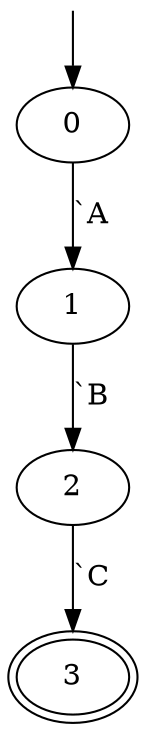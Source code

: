 digraph automaton
{
  __INVISIBLE_NODE_0__ [label= "", shape=none,height=.0,width=.0] ;
  __INVISIBLE_NODE_0__ -> 0 ;
  3 [peripheries=2] ;
  0 -> 1 [label="`A"] ;
  1 -> 2 [label="`B"] ;
  2 -> 3 [label="`C"] ;
}